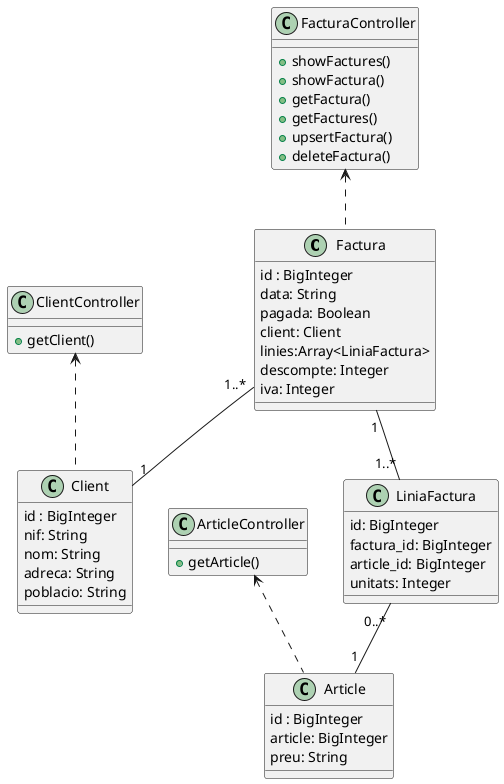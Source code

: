 @startuml

Factura "1..*" -- "1" Client

Factura "1" -- "1..*" LiniaFactura

LiniaFactura "0..*" -- "1" Article

FacturaController <.. Factura

ArticleController <.. Article

ClientController <.. Client

class Factura {
   id : BigInteger
   data: String
   pagada: Boolean
   client: Client
   linies:Array<LiniaFactura>
   descompte: Integer
   iva: Integer
}

class Client {
   id : BigInteger
   nif: String
   nom: String
   adreca: String
   poblacio: String
}

class LiniaFactura {
   id: BigInteger
   factura_id: BigInteger
   article_id: BigInteger
   unitats: Integer
}

class Article {
   id : BigInteger
   article: BigInteger
   preu: String
}

class FacturaController {
   +showFactures()
   +showFactura()
   +getFactura()
   +getFactures()
   +upsertFactura()
   +deleteFactura() 
}

class ClientController {
   +getClient()
}

class ArticleController {
   +getArticle()
}

@enduml